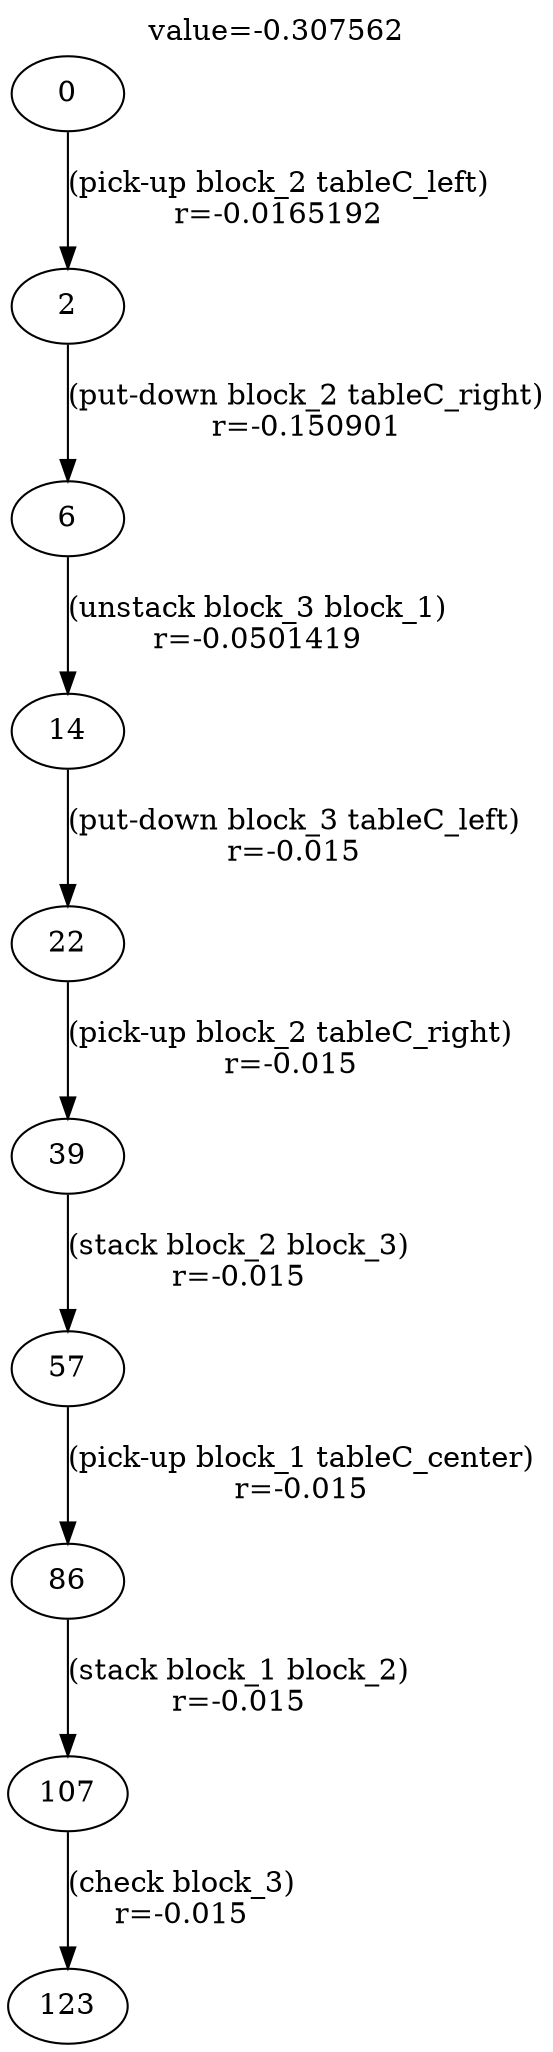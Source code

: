 digraph g{
label="value=-0.307562"
labelloc=top
0->2 [ label="(pick-up block_2 tableC_left)
r=-0.0165192" ];
2->6 [ label="(put-down block_2 tableC_right)
r=-0.150901" ];
6->14 [ label="(unstack block_3 block_1)
r=-0.0501419" ];
14->22 [ label="(put-down block_3 tableC_left)
r=-0.015" ];
22->39 [ label="(pick-up block_2 tableC_right)
r=-0.015" ];
39->57 [ label="(stack block_2 block_3)
r=-0.015" ];
57->86 [ label="(pick-up block_1 tableC_center)
r=-0.015" ];
86->107 [ label="(stack block_1 block_2)
r=-0.015" ];
107->123 [ label="(check block_3)
r=-0.015" ];
}
